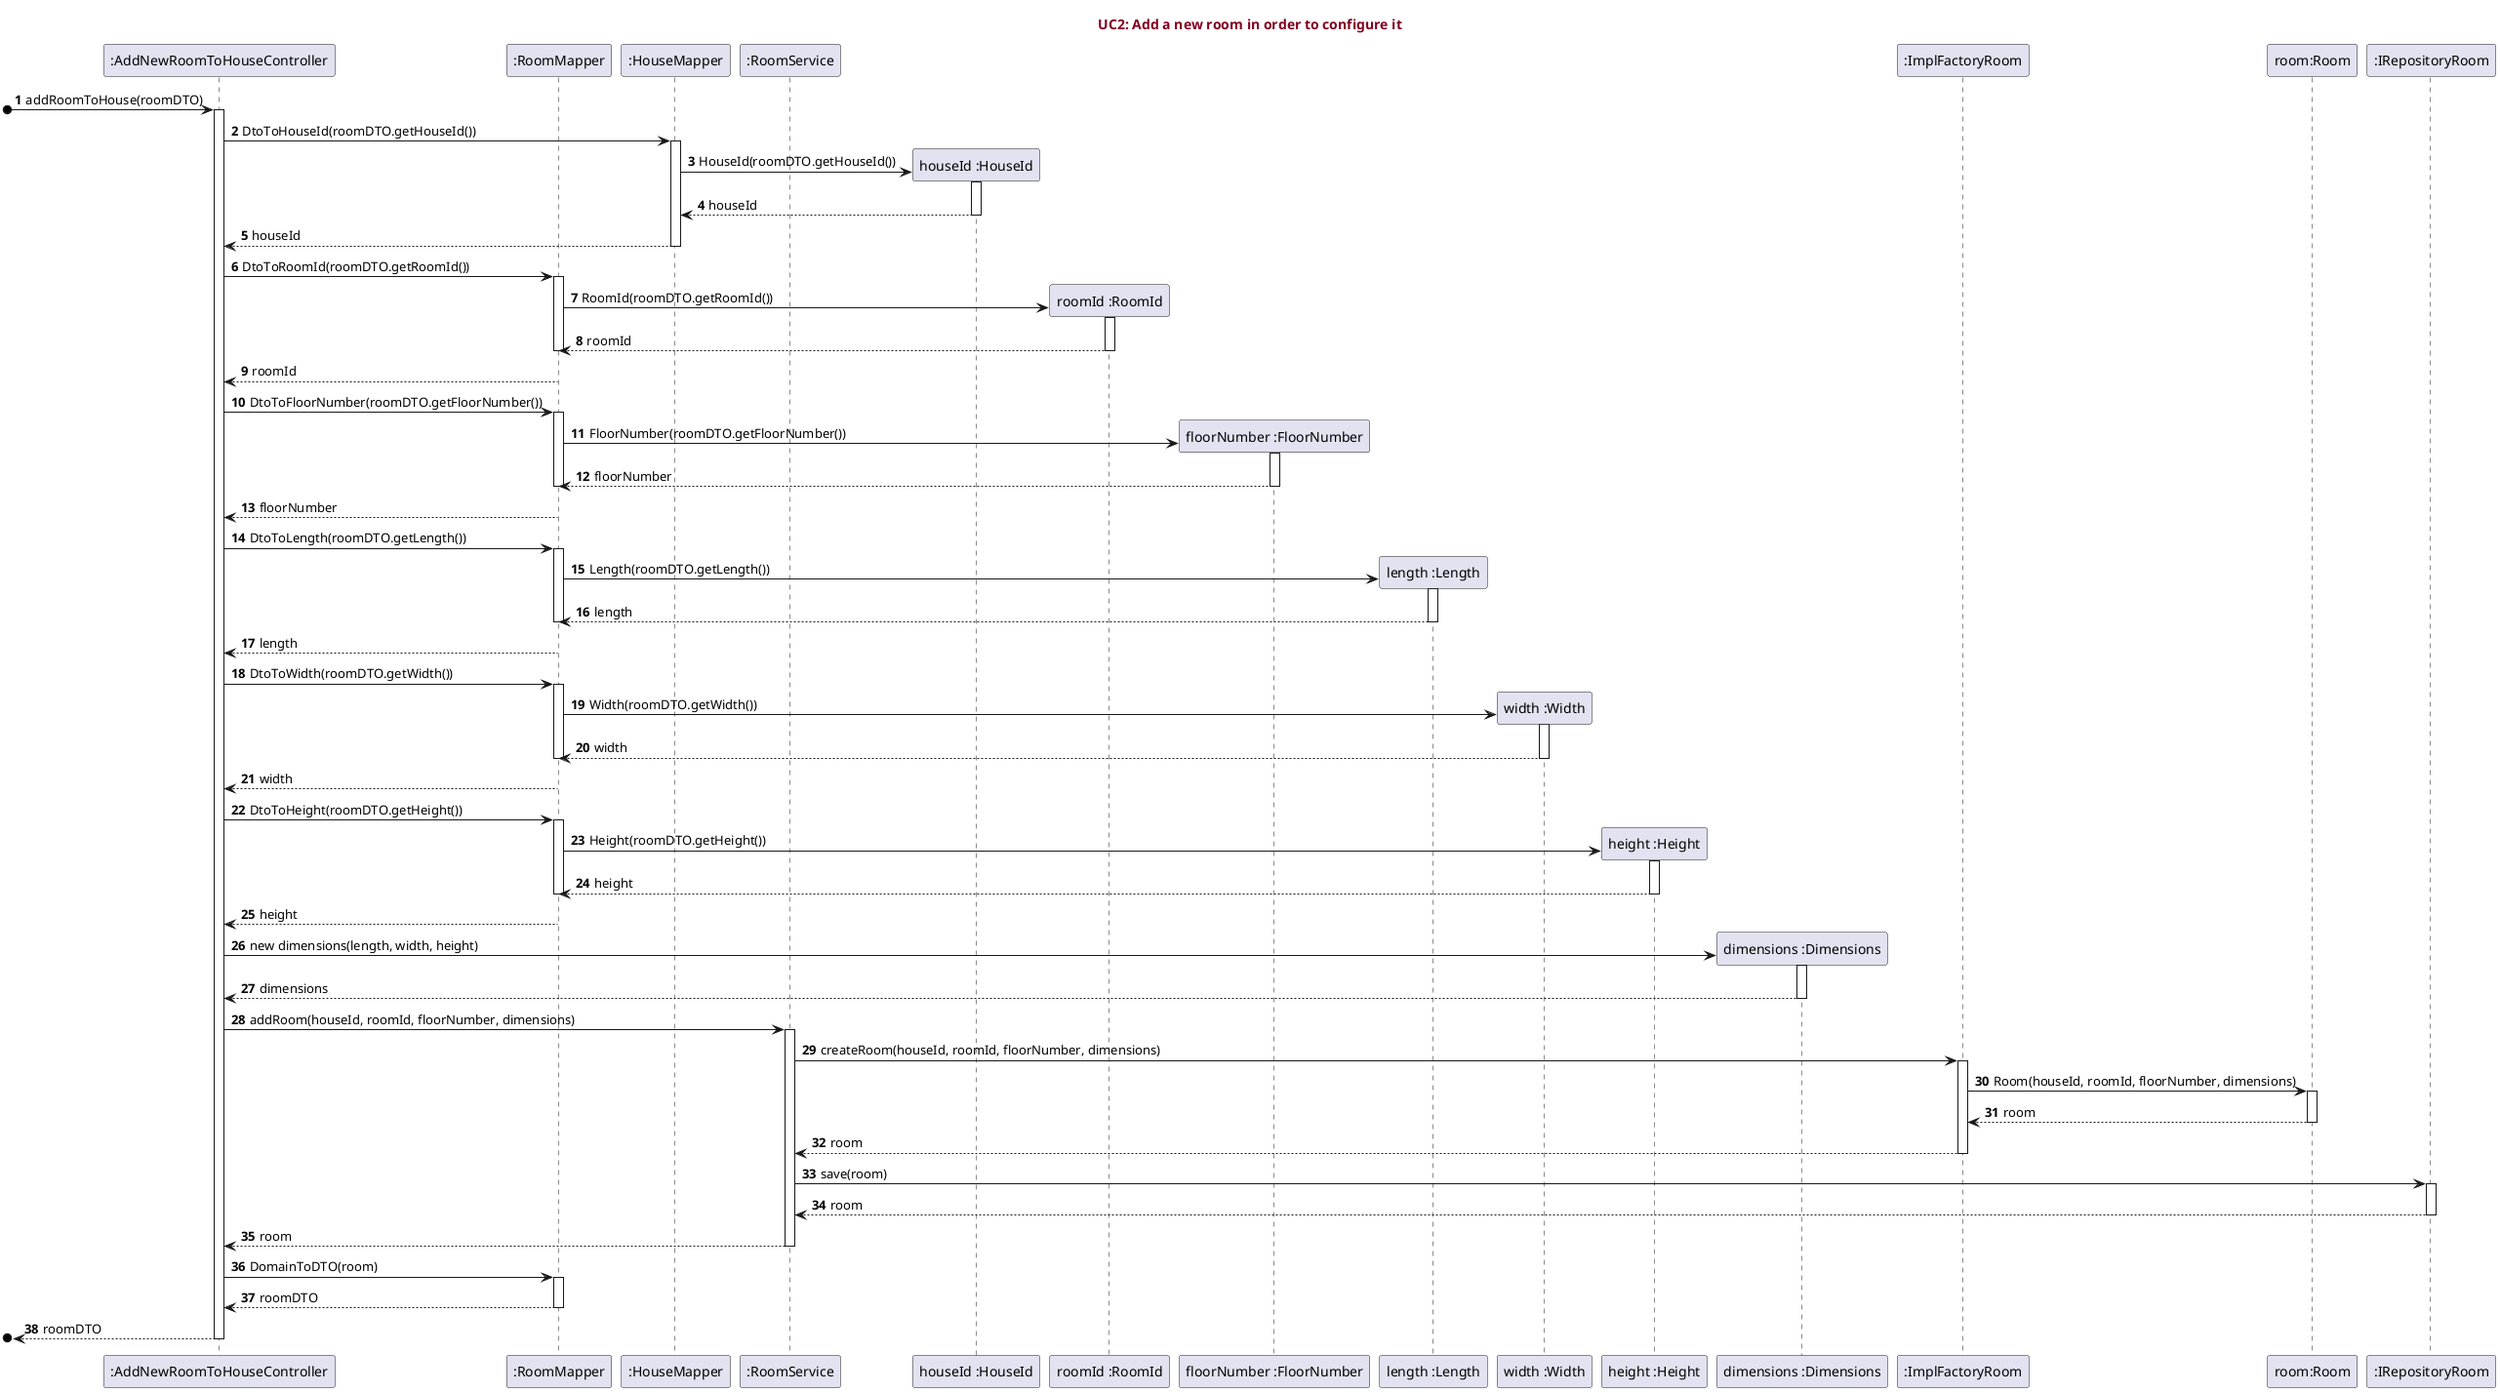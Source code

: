 @startuml
title <font color=#800020>UC2: Add a new room in order to configure it</font>

autonumber

participant ":AddNewRoomToHouseController"
participant ":RoomMapper"
participant ":HouseMapper"
participant ":RoomService"
participant "houseId :HouseId"
participant "roomId :RoomId"
participant "floorNumber :FloorNumber"
participant "length :Length"
participant "width :Width"
participant "height :Height"
participant "dimensions :Dimensions"
participant ":ImplFactoryRoom"
participant "room:Room"
participant ":IRepositoryRoom"

[o-> ":AddNewRoomToHouseController"  : addRoomToHouse(roomDTO)
activate ":AddNewRoomToHouseController"

":AddNewRoomToHouseController" -> ":HouseMapper" : DtoToHouseId(roomDTO.getHouseId())
activate ":HouseMapper"
":HouseMapper" -> "houseId :HouseId"** : HouseId(roomDTO.getHouseId())
activate "houseId :HouseId"
"houseId :HouseId"--> ":HouseMapper" : houseId
deactivate "houseId :HouseId"


":AddNewRoomToHouseController" <-- ":HouseMapper" : houseId
deactivate ":HouseMapper"

":AddNewRoomToHouseController" -> ":RoomMapper" : DtoToRoomId(roomDTO.getRoomId())
activate ":RoomMapper"
":RoomMapper" -> "roomId :RoomId"** : RoomId(roomDTO.getRoomId())

activate "roomId :RoomId"
"roomId :RoomId" --> ":RoomMapper" : roomId
deactivate "roomId :RoomId"
deactivate ":RoomMapper"

":AddNewRoomToHouseController" <-- ":RoomMapper" : roomId


":AddNewRoomToHouseController"-> ":RoomMapper" : DtoToFloorNumber(roomDTO.getFloorNumber())
activate ":RoomMapper"
":RoomMapper" -> "floorNumber :FloorNumber"** : FloorNumber(roomDTO.getFloorNumber())
activate "floorNumber :FloorNumber"
"floorNumber :FloorNumber" --> ":RoomMapper" : floorNumber
deactivate "floorNumber :FloorNumber"
deactivate ":RoomMapper"

":AddNewRoomToHouseController" <-- ":RoomMapper" : floorNumber

":AddNewRoomToHouseController" -> ":RoomMapper" : DtoToLength(roomDTO.getLength())
activate ":RoomMapper"
":RoomMapper" -> "length :Length"** : Length(roomDTO.getLength())
activate "length :Length"
"length :Length" --> ":RoomMapper" : length
deactivate "length :Length"
deactivate ":RoomMapper"

":AddNewRoomToHouseController" <-- ":RoomMapper" : length

":AddNewRoomToHouseController" -> ":RoomMapper" : DtoToWidth(roomDTO.getWidth())
activate ":RoomMapper"
":RoomMapper" -> "width :Width"** : Width(roomDTO.getWidth())
activate "width :Width"
"width :Width" --> ":RoomMapper" : width
deactivate "width :Width"
deactivate ":RoomMapper"

":AddNewRoomToHouseController" <-- ":RoomMapper" : width

":AddNewRoomToHouseController" -> ":RoomMapper" : DtoToHeight(roomDTO.getHeight())
activate ":RoomMapper"

":RoomMapper" -> "height :Height"** : Height(roomDTO.getHeight())
activate "height :Height"

"height :Height" --> ":RoomMapper" : height
deactivate "height :Height"
deactivate ":RoomMapper"

":AddNewRoomToHouseController" <-- ":RoomMapper" : height

deactivate ":RoomMapper"

":AddNewRoomToHouseController"-> "dimensions :Dimensions"** : new dimensions(length, width, height)
activate "dimensions :Dimensions"

"dimensions :Dimensions" --> ":AddNewRoomToHouseController" : dimensions
deactivate "dimensions :Dimensions"

":AddNewRoomToHouseController" -> ":RoomService" : addRoom(houseId, roomId, floorNumber, dimensions)
activate ":RoomService"

":RoomService" -> ":ImplFactoryRoom" : createRoom(houseId, roomId, floorNumber, dimensions)
activate ":ImplFactoryRoom"

":ImplFactoryRoom" -> "room:Room" : Room(houseId, roomId, floorNumber, dimensions)
activate "room:Room"

"room:Room" --> ":ImplFactoryRoom" --: room

":ImplFactoryRoom" --> ":RoomService" : room
deactivate ":ImplFactoryRoom"
deactivate "room:Room"

":RoomService" -> ":IRepositoryRoom" : save(room)
activate ":IRepositoryRoom"

":IRepositoryRoom"--> ":RoomService" : room
deactivate ":IRepositoryRoom"

":RoomService" --> ":AddNewRoomToHouseController" : room
deactivate ":RoomService"

":AddNewRoomToHouseController" -> ":RoomMapper" : DomainToDTO(room)
activate ":RoomMapper"

":RoomMapper" --> ":AddNewRoomToHouseController" : roomDTO
deactivate ":RoomMapper"

[o<-- ":AddNewRoomToHouseController" : roomDTO
deactivate ":AddNewRoomToHouseController"

@enduml
